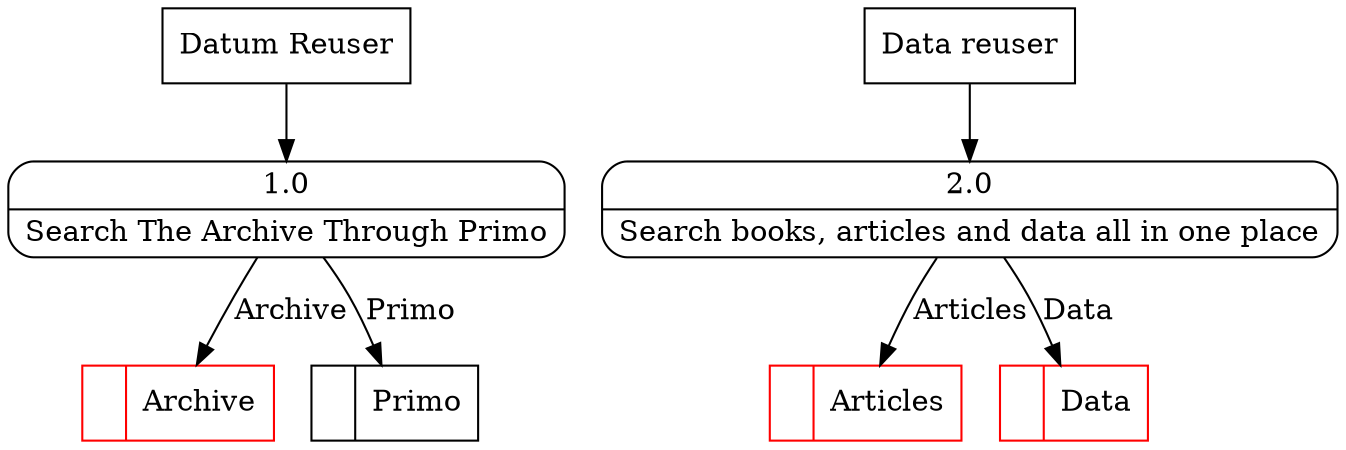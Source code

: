 digraph dfd2{ 
node[shape=record]
200 [label="<f0>  |<f1> Archive " color=red];
201 [label="<f0>  |<f1> Primo " ];
202 [label="Datum Reuser" shape=box];
203 [label="{<f0> 1.0|<f1> Search The Archive Through Primo }" shape=Mrecord];
2 [label="{<f0> 2.0|<f1> Search books, articles and data all in one place }" shape=Mrecord];
1000 [label="Data reuser" shape=box];
1000 -> 2
1002 [label="<f0>  |<f1> Articles " color=red];
2 -> 1002 [label="Articles"]
1004 [label="<f0>  |<f1> Data " color=red];
2 -> 1004 [label="Data"]
202 -> 203
203 -> 200 [label="Archive"]
203 -> 201 [label="Primo"]
}
